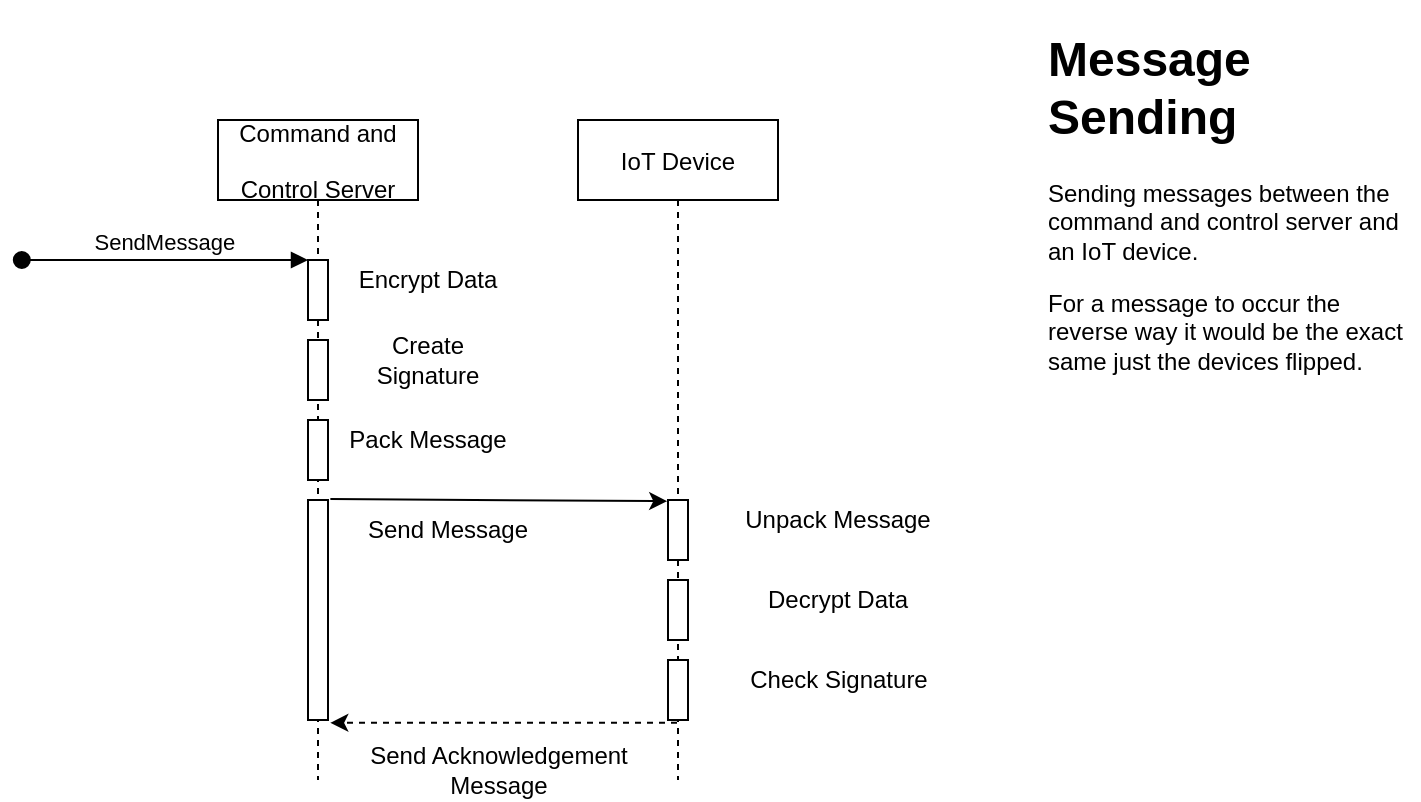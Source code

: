<mxfile version="13.10.2" type="github">
  <diagram id="kgpKYQtTHZ0yAKxKKP6v" name="Page-1">
    <mxGraphModel dx="813" dy="454" grid="1" gridSize="10" guides="1" tooltips="1" connect="1" arrows="1" fold="1" page="1" pageScale="1" pageWidth="850" pageHeight="1100" math="0" shadow="0">
      <root>
        <mxCell id="0" />
        <mxCell id="1" parent="0" />
        <mxCell id="3nuBFxr9cyL0pnOWT2aG-1" value="Command and &#xa;&#xa;Control Server" style="shape=umlLifeline;perimeter=lifelinePerimeter;container=1;collapsible=0;recursiveResize=0;rounded=0;shadow=0;strokeWidth=1;" parent="1" vertex="1">
          <mxGeometry x="120" y="80" width="100" height="330" as="geometry" />
        </mxCell>
        <mxCell id="3nuBFxr9cyL0pnOWT2aG-2" value="" style="points=[];perimeter=orthogonalPerimeter;rounded=0;shadow=0;strokeWidth=1;" parent="3nuBFxr9cyL0pnOWT2aG-1" vertex="1">
          <mxGeometry x="45" y="70" width="10" height="30" as="geometry" />
        </mxCell>
        <mxCell id="3nuBFxr9cyL0pnOWT2aG-3" value="SendMessage" style="verticalAlign=bottom;startArrow=oval;endArrow=block;startSize=8;shadow=0;strokeWidth=1;" parent="3nuBFxr9cyL0pnOWT2aG-1" target="3nuBFxr9cyL0pnOWT2aG-2" edge="1">
          <mxGeometry relative="1" as="geometry">
            <mxPoint x="-98.095" y="70" as="sourcePoint" />
          </mxGeometry>
        </mxCell>
        <mxCell id="LHtbtuQPC6wub5Np79nz-2" value="" style="points=[];perimeter=orthogonalPerimeter;rounded=0;shadow=0;strokeWidth=1;" parent="3nuBFxr9cyL0pnOWT2aG-1" vertex="1">
          <mxGeometry x="45" y="110" width="10" height="30" as="geometry" />
        </mxCell>
        <mxCell id="LHtbtuQPC6wub5Np79nz-4" value="" style="points=[];perimeter=orthogonalPerimeter;rounded=0;shadow=0;strokeWidth=1;" parent="3nuBFxr9cyL0pnOWT2aG-1" vertex="1">
          <mxGeometry x="45" y="150" width="10" height="30" as="geometry" />
        </mxCell>
        <mxCell id="3nuBFxr9cyL0pnOWT2aG-5" value="IoT Device" style="shape=umlLifeline;perimeter=lifelinePerimeter;container=1;collapsible=0;recursiveResize=0;rounded=0;shadow=0;strokeWidth=1;" parent="1" vertex="1">
          <mxGeometry x="300" y="80" width="100" height="330" as="geometry" />
        </mxCell>
        <mxCell id="3nuBFxr9cyL0pnOWT2aG-6" value="" style="points=[];perimeter=orthogonalPerimeter;rounded=0;shadow=0;strokeWidth=1;" parent="3nuBFxr9cyL0pnOWT2aG-5" vertex="1">
          <mxGeometry x="45" y="190" width="10" height="30" as="geometry" />
        </mxCell>
        <mxCell id="LHtbtuQPC6wub5Np79nz-15" value="" style="points=[];perimeter=orthogonalPerimeter;rounded=0;shadow=0;strokeWidth=1;" parent="3nuBFxr9cyL0pnOWT2aG-5" vertex="1">
          <mxGeometry x="45" y="230" width="10" height="30" as="geometry" />
        </mxCell>
        <mxCell id="LHtbtuQPC6wub5Np79nz-1" value="Encrypt Data" style="text;html=1;strokeColor=none;fillColor=none;align=center;verticalAlign=middle;whiteSpace=wrap;rounded=0;" parent="1" vertex="1">
          <mxGeometry x="180" y="150" width="90" height="20" as="geometry" />
        </mxCell>
        <mxCell id="LHtbtuQPC6wub5Np79nz-3" value="Create Signature" style="text;html=1;strokeColor=none;fillColor=none;align=center;verticalAlign=middle;whiteSpace=wrap;rounded=0;" parent="1" vertex="1">
          <mxGeometry x="180" y="190" width="90" height="20" as="geometry" />
        </mxCell>
        <mxCell id="LHtbtuQPC6wub5Np79nz-6" value="&lt;div&gt;Pack Message&lt;/div&gt;" style="text;html=1;strokeColor=none;fillColor=none;align=center;verticalAlign=middle;whiteSpace=wrap;rounded=0;" parent="1" vertex="1">
          <mxGeometry x="180" y="230" width="90" height="20" as="geometry" />
        </mxCell>
        <mxCell id="LHtbtuQPC6wub5Np79nz-7" value="" style="points=[];perimeter=orthogonalPerimeter;rounded=0;shadow=0;strokeWidth=1;" parent="1" vertex="1">
          <mxGeometry x="165" y="270" width="10" height="110" as="geometry" />
        </mxCell>
        <mxCell id="LHtbtuQPC6wub5Np79nz-9" value="" style="endArrow=classic;html=1;exitX=1.12;exitY=-0.004;exitDx=0;exitDy=0;exitPerimeter=0;entryX=-0.04;entryY=0.02;entryDx=0;entryDy=0;entryPerimeter=0;" parent="1" source="LHtbtuQPC6wub5Np79nz-7" target="3nuBFxr9cyL0pnOWT2aG-6" edge="1">
          <mxGeometry width="50" height="50" relative="1" as="geometry">
            <mxPoint x="230" y="300" as="sourcePoint" />
            <mxPoint x="340" y="269" as="targetPoint" />
          </mxGeometry>
        </mxCell>
        <mxCell id="LHtbtuQPC6wub5Np79nz-10" value="Send Message" style="text;html=1;strokeColor=none;fillColor=none;align=center;verticalAlign=middle;whiteSpace=wrap;rounded=0;" parent="1" vertex="1">
          <mxGeometry x="180" y="275" width="110" height="20" as="geometry" />
        </mxCell>
        <mxCell id="LHtbtuQPC6wub5Np79nz-12" value="Unpack Message" style="text;html=1;strokeColor=none;fillColor=none;align=center;verticalAlign=middle;whiteSpace=wrap;rounded=0;" parent="1" vertex="1">
          <mxGeometry x="360" y="270" width="140" height="20" as="geometry" />
        </mxCell>
        <mxCell id="LHtbtuQPC6wub5Np79nz-16" value="Decrypt Data" style="text;html=1;strokeColor=none;fillColor=none;align=center;verticalAlign=middle;whiteSpace=wrap;rounded=0;" parent="1" vertex="1">
          <mxGeometry x="360" y="310" width="140" height="20" as="geometry" />
        </mxCell>
        <mxCell id="LHtbtuQPC6wub5Np79nz-17" value="" style="points=[];perimeter=orthogonalPerimeter;rounded=0;shadow=0;strokeWidth=1;" parent="1" vertex="1">
          <mxGeometry x="345" y="350" width="10" height="30" as="geometry" />
        </mxCell>
        <mxCell id="LHtbtuQPC6wub5Np79nz-18" value="Check Signature" style="text;html=1;strokeColor=none;fillColor=none;align=center;verticalAlign=middle;whiteSpace=wrap;rounded=0;" parent="1" vertex="1">
          <mxGeometry x="377.5" y="350" width="105" height="20" as="geometry" />
        </mxCell>
        <mxCell id="UpyBrxbO1GTrVz2kjU2R-1" value="" style="endArrow=classic;html=1;entryX=1.114;entryY=1.013;entryDx=0;entryDy=0;entryPerimeter=0;dashed=1;" edge="1" parent="1" source="3nuBFxr9cyL0pnOWT2aG-5" target="LHtbtuQPC6wub5Np79nz-7">
          <mxGeometry width="50" height="50" relative="1" as="geometry">
            <mxPoint x="340" y="300" as="sourcePoint" />
            <mxPoint x="390" y="250" as="targetPoint" />
          </mxGeometry>
        </mxCell>
        <mxCell id="UpyBrxbO1GTrVz2kjU2R-2" value="Send Acknowledgement&lt;br&gt;Message" style="text;html=1;align=center;verticalAlign=middle;resizable=0;points=[];autosize=1;" vertex="1" parent="1">
          <mxGeometry x="190" y="390" width="140" height="30" as="geometry" />
        </mxCell>
        <mxCell id="UpyBrxbO1GTrVz2kjU2R-5" value="&lt;h1&gt;Message Sending&lt;/h1&gt;&lt;p&gt;Sending messages between the command and control server and an IoT device.&lt;/p&gt;&lt;p&gt;For a message to occur the reverse way it would be the exact same just the devices flipped.&lt;/p&gt;" style="text;html=1;strokeColor=none;fillColor=none;spacing=5;spacingTop=-20;whiteSpace=wrap;overflow=hidden;rounded=0;" vertex="1" parent="1">
          <mxGeometry x="530" y="30" width="190" height="240" as="geometry" />
        </mxCell>
      </root>
    </mxGraphModel>
  </diagram>
</mxfile>
